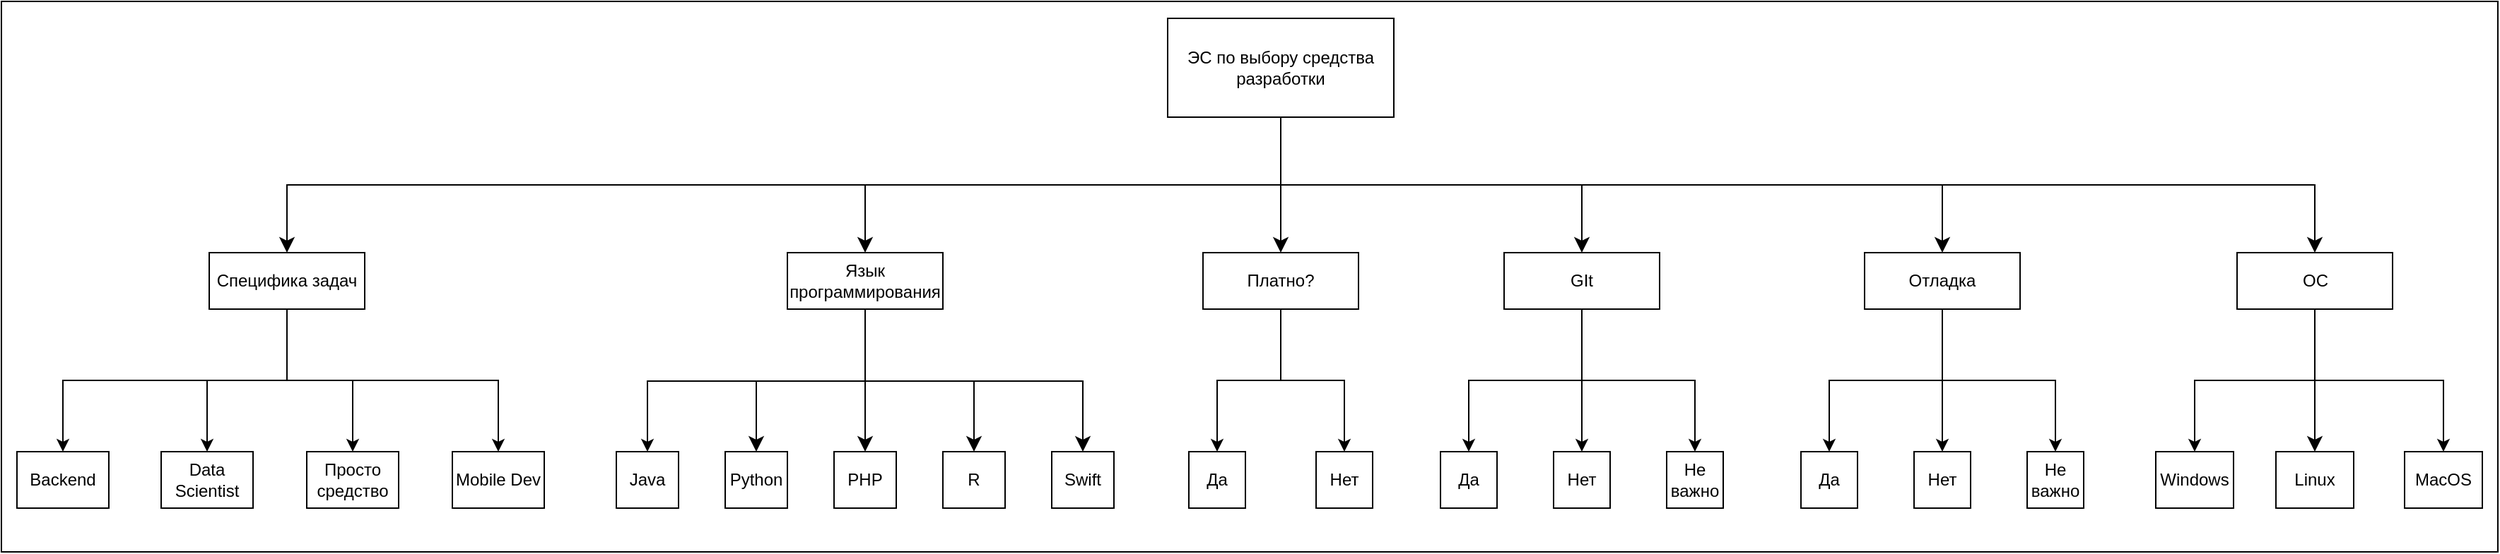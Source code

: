<mxfile version="24.0.2" type="device">
  <diagram name="Page-1" id="RGTplK8sVHclERY1kx8t">
    <mxGraphModel dx="2390" dy="1313" grid="0" gridSize="10" guides="1" tooltips="1" connect="1" arrows="1" fold="1" page="1" pageScale="1" pageWidth="4681" pageHeight="3300" math="0" shadow="0">
      <root>
        <mxCell id="0" />
        <mxCell id="1" parent="0" />
        <mxCell id="jo4Ov761HwDgIil726cr-43" value="" style="rounded=0;whiteSpace=wrap;html=1;" vertex="1" parent="1">
          <mxGeometry x="1436" y="38" width="1766" height="390" as="geometry" />
        </mxCell>
        <mxCell id="jo4Ov761HwDgIil726cr-36" style="edgeStyle=none;curved=1;rounded=0;orthogonalLoop=1;jettySize=auto;html=1;exitX=0.5;exitY=1;exitDx=0;exitDy=0;fontSize=12;startSize=8;endSize=8;" edge="1" parent="1" source="L4kyRhPy_DWvF-wbbvoc-1" target="L4kyRhPy_DWvF-wbbvoc-6">
          <mxGeometry relative="1" as="geometry" />
        </mxCell>
        <mxCell id="jo4Ov761HwDgIil726cr-38" style="edgeStyle=orthogonalEdgeStyle;rounded=0;orthogonalLoop=1;jettySize=auto;html=1;exitX=0.5;exitY=1;exitDx=0;exitDy=0;entryX=0.5;entryY=0;entryDx=0;entryDy=0;fontSize=12;startSize=8;endSize=8;" edge="1" parent="1" source="L4kyRhPy_DWvF-wbbvoc-1" target="jo4Ov761HwDgIil726cr-17">
          <mxGeometry relative="1" as="geometry" />
        </mxCell>
        <mxCell id="jo4Ov761HwDgIil726cr-39" style="edgeStyle=orthogonalEdgeStyle;rounded=0;orthogonalLoop=1;jettySize=auto;html=1;exitX=0.5;exitY=1;exitDx=0;exitDy=0;entryX=0.5;entryY=0;entryDx=0;entryDy=0;fontSize=12;startSize=8;endSize=8;" edge="1" parent="1" source="L4kyRhPy_DWvF-wbbvoc-1" target="L4kyRhPy_DWvF-wbbvoc-2">
          <mxGeometry relative="1" as="geometry" />
        </mxCell>
        <mxCell id="jo4Ov761HwDgIil726cr-40" style="edgeStyle=orthogonalEdgeStyle;rounded=0;orthogonalLoop=1;jettySize=auto;html=1;exitX=0.5;exitY=1;exitDx=0;exitDy=0;entryX=0.5;entryY=0;entryDx=0;entryDy=0;fontSize=12;startSize=8;endSize=8;" edge="1" parent="1" source="L4kyRhPy_DWvF-wbbvoc-1" target="jo4Ov761HwDgIil726cr-4">
          <mxGeometry relative="1" as="geometry" />
        </mxCell>
        <mxCell id="jo4Ov761HwDgIil726cr-41" style="edgeStyle=orthogonalEdgeStyle;rounded=0;orthogonalLoop=1;jettySize=auto;html=1;exitX=0.5;exitY=1;exitDx=0;exitDy=0;entryX=0.5;entryY=0;entryDx=0;entryDy=0;fontSize=12;startSize=8;endSize=8;" edge="1" parent="1" source="L4kyRhPy_DWvF-wbbvoc-1" target="L4kyRhPy_DWvF-wbbvoc-11">
          <mxGeometry relative="1" as="geometry" />
        </mxCell>
        <mxCell id="jo4Ov761HwDgIil726cr-42" style="edgeStyle=orthogonalEdgeStyle;rounded=0;orthogonalLoop=1;jettySize=auto;html=1;exitX=0.5;exitY=1;exitDx=0;exitDy=0;entryX=0.5;entryY=0;entryDx=0;entryDy=0;fontSize=12;startSize=8;endSize=8;" edge="1" parent="1" source="L4kyRhPy_DWvF-wbbvoc-1" target="L4kyRhPy_DWvF-wbbvoc-9">
          <mxGeometry relative="1" as="geometry" />
        </mxCell>
        <mxCell id="L4kyRhPy_DWvF-wbbvoc-1" value="ЭС по выбору средства разработки" style="rounded=0;whiteSpace=wrap;html=1;gradientColor=none;" parent="1" vertex="1">
          <mxGeometry x="2261" y="50" width="160" height="70" as="geometry" />
        </mxCell>
        <mxCell id="L4kyRhPy_DWvF-wbbvoc-80" style="edgeStyle=orthogonalEdgeStyle;rounded=0;orthogonalLoop=1;jettySize=auto;html=1;exitX=0.5;exitY=1;exitDx=0;exitDy=0;entryX=0.5;entryY=0;entryDx=0;entryDy=0;" parent="1" source="L4kyRhPy_DWvF-wbbvoc-2" target="L4kyRhPy_DWvF-wbbvoc-28" edge="1">
          <mxGeometry relative="1" as="geometry" />
        </mxCell>
        <mxCell id="L4kyRhPy_DWvF-wbbvoc-81" style="edgeStyle=orthogonalEdgeStyle;rounded=0;orthogonalLoop=1;jettySize=auto;html=1;exitX=0.5;exitY=1;exitDx=0;exitDy=0;" parent="1" source="L4kyRhPy_DWvF-wbbvoc-2" target="L4kyRhPy_DWvF-wbbvoc-29" edge="1">
          <mxGeometry relative="1" as="geometry" />
        </mxCell>
        <mxCell id="L4kyRhPy_DWvF-wbbvoc-82" style="edgeStyle=orthogonalEdgeStyle;rounded=0;orthogonalLoop=1;jettySize=auto;html=1;exitX=0.5;exitY=1;exitDx=0;exitDy=0;entryX=0.5;entryY=0;entryDx=0;entryDy=0;" parent="1" source="L4kyRhPy_DWvF-wbbvoc-2" target="L4kyRhPy_DWvF-wbbvoc-30" edge="1">
          <mxGeometry relative="1" as="geometry" />
        </mxCell>
        <mxCell id="L4kyRhPy_DWvF-wbbvoc-83" style="edgeStyle=orthogonalEdgeStyle;rounded=0;orthogonalLoop=1;jettySize=auto;html=1;exitX=0.5;exitY=1;exitDx=0;exitDy=0;entryX=0.5;entryY=0;entryDx=0;entryDy=0;" parent="1" source="L4kyRhPy_DWvF-wbbvoc-2" target="L4kyRhPy_DWvF-wbbvoc-31" edge="1">
          <mxGeometry relative="1" as="geometry" />
        </mxCell>
        <mxCell id="L4kyRhPy_DWvF-wbbvoc-2" value="Специфика задач" style="rounded=0;whiteSpace=wrap;html=1;" parent="1" vertex="1">
          <mxGeometry x="1583" y="216" width="110" height="40" as="geometry" />
        </mxCell>
        <mxCell id="L4kyRhPy_DWvF-wbbvoc-75" style="edgeStyle=orthogonalEdgeStyle;rounded=0;orthogonalLoop=1;jettySize=auto;html=1;exitX=0.5;exitY=1;exitDx=0;exitDy=0;" parent="1" source="L4kyRhPy_DWvF-wbbvoc-6" target="L4kyRhPy_DWvF-wbbvoc-52" edge="1">
          <mxGeometry relative="1" as="geometry" />
        </mxCell>
        <mxCell id="L4kyRhPy_DWvF-wbbvoc-76" style="edgeStyle=orthogonalEdgeStyle;rounded=0;orthogonalLoop=1;jettySize=auto;html=1;exitX=0.5;exitY=1;exitDx=0;exitDy=0;" parent="1" source="L4kyRhPy_DWvF-wbbvoc-6" target="L4kyRhPy_DWvF-wbbvoc-53" edge="1">
          <mxGeometry relative="1" as="geometry" />
        </mxCell>
        <mxCell id="L4kyRhPy_DWvF-wbbvoc-6" value="Платно?" style="rounded=0;whiteSpace=wrap;html=1;" parent="1" vertex="1">
          <mxGeometry x="2286" y="216" width="110" height="40" as="geometry" />
        </mxCell>
        <mxCell id="L4kyRhPy_DWvF-wbbvoc-72" style="edgeStyle=orthogonalEdgeStyle;rounded=0;orthogonalLoop=1;jettySize=auto;html=1;exitX=0.5;exitY=1;exitDx=0;exitDy=0;entryX=0.5;entryY=0;entryDx=0;entryDy=0;" parent="1" source="L4kyRhPy_DWvF-wbbvoc-9" target="L4kyRhPy_DWvF-wbbvoc-34" edge="1">
          <mxGeometry relative="1" as="geometry" />
        </mxCell>
        <mxCell id="L4kyRhPy_DWvF-wbbvoc-74" style="edgeStyle=orthogonalEdgeStyle;rounded=0;orthogonalLoop=1;jettySize=auto;html=1;exitX=0.5;exitY=1;exitDx=0;exitDy=0;entryX=0.5;entryY=0;entryDx=0;entryDy=0;" parent="1" source="L4kyRhPy_DWvF-wbbvoc-9" target="L4kyRhPy_DWvF-wbbvoc-54" edge="1">
          <mxGeometry relative="1" as="geometry" />
        </mxCell>
        <mxCell id="jo4Ov761HwDgIil726cr-34" style="edgeStyle=none;curved=1;rounded=0;orthogonalLoop=1;jettySize=auto;html=1;exitX=0.5;exitY=1;exitDx=0;exitDy=0;fontSize=12;startSize=8;endSize=8;" edge="1" parent="1" source="L4kyRhPy_DWvF-wbbvoc-9" target="L4kyRhPy_DWvF-wbbvoc-35">
          <mxGeometry relative="1" as="geometry" />
        </mxCell>
        <mxCell id="L4kyRhPy_DWvF-wbbvoc-9" value="ОС" style="rounded=0;whiteSpace=wrap;html=1;" parent="1" vertex="1">
          <mxGeometry x="3017.5" y="216" width="110" height="40" as="geometry" />
        </mxCell>
        <mxCell id="L4kyRhPy_DWvF-wbbvoc-64" style="edgeStyle=orthogonalEdgeStyle;rounded=0;orthogonalLoop=1;jettySize=auto;html=1;exitX=0.5;exitY=1;exitDx=0;exitDy=0;entryX=0.5;entryY=0;entryDx=0;entryDy=0;" parent="1" source="L4kyRhPy_DWvF-wbbvoc-11" target="L4kyRhPy_DWvF-wbbvoc-55" edge="1">
          <mxGeometry relative="1" as="geometry" />
        </mxCell>
        <mxCell id="L4kyRhPy_DWvF-wbbvoc-65" style="edgeStyle=orthogonalEdgeStyle;rounded=0;orthogonalLoop=1;jettySize=auto;html=1;exitX=0.5;exitY=1;exitDx=0;exitDy=0;" parent="1" source="L4kyRhPy_DWvF-wbbvoc-11" target="L4kyRhPy_DWvF-wbbvoc-56" edge="1">
          <mxGeometry relative="1" as="geometry" />
        </mxCell>
        <mxCell id="L4kyRhPy_DWvF-wbbvoc-66" style="edgeStyle=orthogonalEdgeStyle;rounded=0;orthogonalLoop=1;jettySize=auto;html=1;exitX=0.5;exitY=1;exitDx=0;exitDy=0;entryX=0.5;entryY=0;entryDx=0;entryDy=0;" parent="1" source="L4kyRhPy_DWvF-wbbvoc-11" target="L4kyRhPy_DWvF-wbbvoc-57" edge="1">
          <mxGeometry relative="1" as="geometry" />
        </mxCell>
        <mxCell id="L4kyRhPy_DWvF-wbbvoc-11" value="Отладка" style="rounded=0;whiteSpace=wrap;html=1;" parent="1" vertex="1">
          <mxGeometry x="2754" y="216" width="110" height="40" as="geometry" />
        </mxCell>
        <mxCell id="L4kyRhPy_DWvF-wbbvoc-28" value="Backend" style="rounded=0;whiteSpace=wrap;html=1;" parent="1" vertex="1">
          <mxGeometry x="1447" y="357" width="65" height="40" as="geometry" />
        </mxCell>
        <mxCell id="L4kyRhPy_DWvF-wbbvoc-29" value="Просто средство" style="rounded=0;whiteSpace=wrap;html=1;" parent="1" vertex="1">
          <mxGeometry x="1652" y="357" width="65" height="40" as="geometry" />
        </mxCell>
        <mxCell id="L4kyRhPy_DWvF-wbbvoc-30" value="Data Scientist" style="rounded=0;whiteSpace=wrap;html=1;" parent="1" vertex="1">
          <mxGeometry x="1549" y="357" width="65" height="40" as="geometry" />
        </mxCell>
        <mxCell id="L4kyRhPy_DWvF-wbbvoc-31" value="Mobile Dev" style="rounded=0;whiteSpace=wrap;html=1;" parent="1" vertex="1">
          <mxGeometry x="1755" y="357" width="65" height="40" as="geometry" />
        </mxCell>
        <mxCell id="L4kyRhPy_DWvF-wbbvoc-34" value="Windows" style="rounded=0;whiteSpace=wrap;html=1;" parent="1" vertex="1">
          <mxGeometry x="2960" y="357" width="55" height="40" as="geometry" />
        </mxCell>
        <mxCell id="L4kyRhPy_DWvF-wbbvoc-35" value="Linux" style="rounded=0;whiteSpace=wrap;html=1;" parent="1" vertex="1">
          <mxGeometry x="3045" y="357" width="55" height="40" as="geometry" />
        </mxCell>
        <mxCell id="L4kyRhPy_DWvF-wbbvoc-52" value="Да" style="rounded=0;whiteSpace=wrap;html=1;" parent="1" vertex="1">
          <mxGeometry x="2276" y="357" width="40" height="40" as="geometry" />
        </mxCell>
        <mxCell id="L4kyRhPy_DWvF-wbbvoc-53" value="Нет" style="rounded=0;whiteSpace=wrap;html=1;" parent="1" vertex="1">
          <mxGeometry x="2366" y="357" width="40" height="40" as="geometry" />
        </mxCell>
        <mxCell id="L4kyRhPy_DWvF-wbbvoc-54" value="MacOS" style="rounded=0;whiteSpace=wrap;html=1;" parent="1" vertex="1">
          <mxGeometry x="3136" y="357" width="55" height="40" as="geometry" />
        </mxCell>
        <mxCell id="L4kyRhPy_DWvF-wbbvoc-55" value="Да" style="rounded=0;whiteSpace=wrap;html=1;" parent="1" vertex="1">
          <mxGeometry x="2709" y="357" width="40" height="40" as="geometry" />
        </mxCell>
        <mxCell id="L4kyRhPy_DWvF-wbbvoc-56" value="Нет" style="rounded=0;whiteSpace=wrap;html=1;" parent="1" vertex="1">
          <mxGeometry x="2789" y="357" width="40" height="40" as="geometry" />
        </mxCell>
        <mxCell id="L4kyRhPy_DWvF-wbbvoc-57" value="Не важно" style="rounded=0;whiteSpace=wrap;html=1;" parent="1" vertex="1">
          <mxGeometry x="2869" y="357" width="40" height="40" as="geometry" />
        </mxCell>
        <mxCell id="jo4Ov761HwDgIil726cr-1" style="edgeStyle=orthogonalEdgeStyle;rounded=0;orthogonalLoop=1;jettySize=auto;html=1;exitX=0.5;exitY=1;exitDx=0;exitDy=0;entryX=0.5;entryY=0;entryDx=0;entryDy=0;" edge="1" parent="1" source="jo4Ov761HwDgIil726cr-4" target="jo4Ov761HwDgIil726cr-5">
          <mxGeometry relative="1" as="geometry" />
        </mxCell>
        <mxCell id="jo4Ov761HwDgIil726cr-2" style="edgeStyle=orthogonalEdgeStyle;rounded=0;orthogonalLoop=1;jettySize=auto;html=1;exitX=0.5;exitY=1;exitDx=0;exitDy=0;" edge="1" parent="1" source="jo4Ov761HwDgIil726cr-4" target="jo4Ov761HwDgIil726cr-6">
          <mxGeometry relative="1" as="geometry" />
        </mxCell>
        <mxCell id="jo4Ov761HwDgIil726cr-3" style="edgeStyle=orthogonalEdgeStyle;rounded=0;orthogonalLoop=1;jettySize=auto;html=1;exitX=0.5;exitY=1;exitDx=0;exitDy=0;entryX=0.5;entryY=0;entryDx=0;entryDy=0;" edge="1" parent="1" source="jo4Ov761HwDgIil726cr-4" target="jo4Ov761HwDgIil726cr-7">
          <mxGeometry relative="1" as="geometry" />
        </mxCell>
        <mxCell id="jo4Ov761HwDgIil726cr-4" value="GIt" style="rounded=0;whiteSpace=wrap;html=1;" vertex="1" parent="1">
          <mxGeometry x="2499" y="216" width="110" height="40" as="geometry" />
        </mxCell>
        <mxCell id="jo4Ov761HwDgIil726cr-5" value="Да" style="rounded=0;whiteSpace=wrap;html=1;" vertex="1" parent="1">
          <mxGeometry x="2454" y="357" width="40" height="40" as="geometry" />
        </mxCell>
        <mxCell id="jo4Ov761HwDgIil726cr-6" value="Нет" style="rounded=0;whiteSpace=wrap;html=1;" vertex="1" parent="1">
          <mxGeometry x="2534" y="357" width="40" height="40" as="geometry" />
        </mxCell>
        <mxCell id="jo4Ov761HwDgIil726cr-7" value="Не важно" style="rounded=0;whiteSpace=wrap;html=1;" vertex="1" parent="1">
          <mxGeometry x="2614" y="357" width="40" height="40" as="geometry" />
        </mxCell>
        <mxCell id="jo4Ov761HwDgIil726cr-13" style="edgeStyle=orthogonalEdgeStyle;rounded=0;orthogonalLoop=1;jettySize=auto;html=1;exitX=0.5;exitY=1;exitDx=0;exitDy=0;entryX=0.5;entryY=0;entryDx=0;entryDy=0;" edge="1" parent="1" source="jo4Ov761HwDgIil726cr-17" target="jo4Ov761HwDgIil726cr-18">
          <mxGeometry relative="1" as="geometry">
            <Array as="points">
              <mxPoint x="2047" y="307" />
              <mxPoint x="1893" y="307" />
            </Array>
          </mxGeometry>
        </mxCell>
        <mxCell id="jo4Ov761HwDgIil726cr-27" style="edgeStyle=orthogonalEdgeStyle;rounded=0;orthogonalLoop=1;jettySize=auto;html=1;exitX=0.5;exitY=1;exitDx=0;exitDy=0;entryX=0.5;entryY=0;entryDx=0;entryDy=0;fontSize=12;startSize=8;endSize=8;" edge="1" parent="1" source="jo4Ov761HwDgIil726cr-17" target="jo4Ov761HwDgIil726cr-22">
          <mxGeometry relative="1" as="geometry">
            <Array as="points">
              <mxPoint x="2047" y="307" />
              <mxPoint x="1970" y="307" />
            </Array>
          </mxGeometry>
        </mxCell>
        <mxCell id="jo4Ov761HwDgIil726cr-28" style="edgeStyle=orthogonalEdgeStyle;rounded=0;orthogonalLoop=1;jettySize=auto;html=1;exitX=0.5;exitY=1;exitDx=0;exitDy=0;fontSize=12;startSize=8;endSize=8;" edge="1" parent="1" source="jo4Ov761HwDgIil726cr-17" target="jo4Ov761HwDgIil726cr-23">
          <mxGeometry relative="1" as="geometry" />
        </mxCell>
        <mxCell id="jo4Ov761HwDgIil726cr-33" style="edgeStyle=orthogonalEdgeStyle;rounded=0;orthogonalLoop=1;jettySize=auto;html=1;exitX=0.5;exitY=1;exitDx=0;exitDy=0;fontSize=12;startSize=8;endSize=8;entryX=0.5;entryY=0;entryDx=0;entryDy=0;" edge="1" parent="1" source="jo4Ov761HwDgIil726cr-17" target="jo4Ov761HwDgIil726cr-25">
          <mxGeometry relative="1" as="geometry">
            <mxPoint x="2125.48" y="287.92" as="targetPoint" />
            <Array as="points">
              <mxPoint x="2047" y="307" />
              <mxPoint x="2201" y="307" />
            </Array>
          </mxGeometry>
        </mxCell>
        <mxCell id="jo4Ov761HwDgIil726cr-37" style="edgeStyle=orthogonalEdgeStyle;rounded=0;orthogonalLoop=1;jettySize=auto;html=1;exitX=0.5;exitY=1;exitDx=0;exitDy=0;entryX=0.5;entryY=0;entryDx=0;entryDy=0;fontSize=12;startSize=8;endSize=8;" edge="1" parent="1" source="jo4Ov761HwDgIil726cr-17" target="jo4Ov761HwDgIil726cr-24">
          <mxGeometry relative="1" as="geometry">
            <Array as="points">
              <mxPoint x="2047" y="307" />
              <mxPoint x="2124" y="307" />
            </Array>
          </mxGeometry>
        </mxCell>
        <mxCell id="jo4Ov761HwDgIil726cr-17" value="Язык программирования" style="rounded=0;whiteSpace=wrap;html=1;" vertex="1" parent="1">
          <mxGeometry x="1992" y="216" width="110" height="40" as="geometry" />
        </mxCell>
        <mxCell id="jo4Ov761HwDgIil726cr-18" value="Java" style="rounded=0;whiteSpace=wrap;html=1;" vertex="1" parent="1">
          <mxGeometry x="1871" y="357" width="44" height="40" as="geometry" />
        </mxCell>
        <mxCell id="jo4Ov761HwDgIil726cr-22" value="Python" style="rounded=0;whiteSpace=wrap;html=1;" vertex="1" parent="1">
          <mxGeometry x="1948" y="357" width="44" height="40" as="geometry" />
        </mxCell>
        <mxCell id="jo4Ov761HwDgIil726cr-23" value="PHP" style="rounded=0;whiteSpace=wrap;html=1;" vertex="1" parent="1">
          <mxGeometry x="2025" y="357" width="44" height="40" as="geometry" />
        </mxCell>
        <mxCell id="jo4Ov761HwDgIil726cr-24" value="R" style="rounded=0;whiteSpace=wrap;html=1;" vertex="1" parent="1">
          <mxGeometry x="2102" y="357" width="44" height="40" as="geometry" />
        </mxCell>
        <mxCell id="jo4Ov761HwDgIil726cr-25" value="Swift" style="rounded=0;whiteSpace=wrap;html=1;" vertex="1" parent="1">
          <mxGeometry x="2179" y="357" width="44" height="40" as="geometry" />
        </mxCell>
      </root>
    </mxGraphModel>
  </diagram>
</mxfile>
